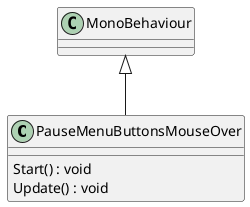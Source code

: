@startuml
class PauseMenuButtonsMouseOver {
    Start() : void
    Update() : void
}
MonoBehaviour <|-- PauseMenuButtonsMouseOver
@enduml
